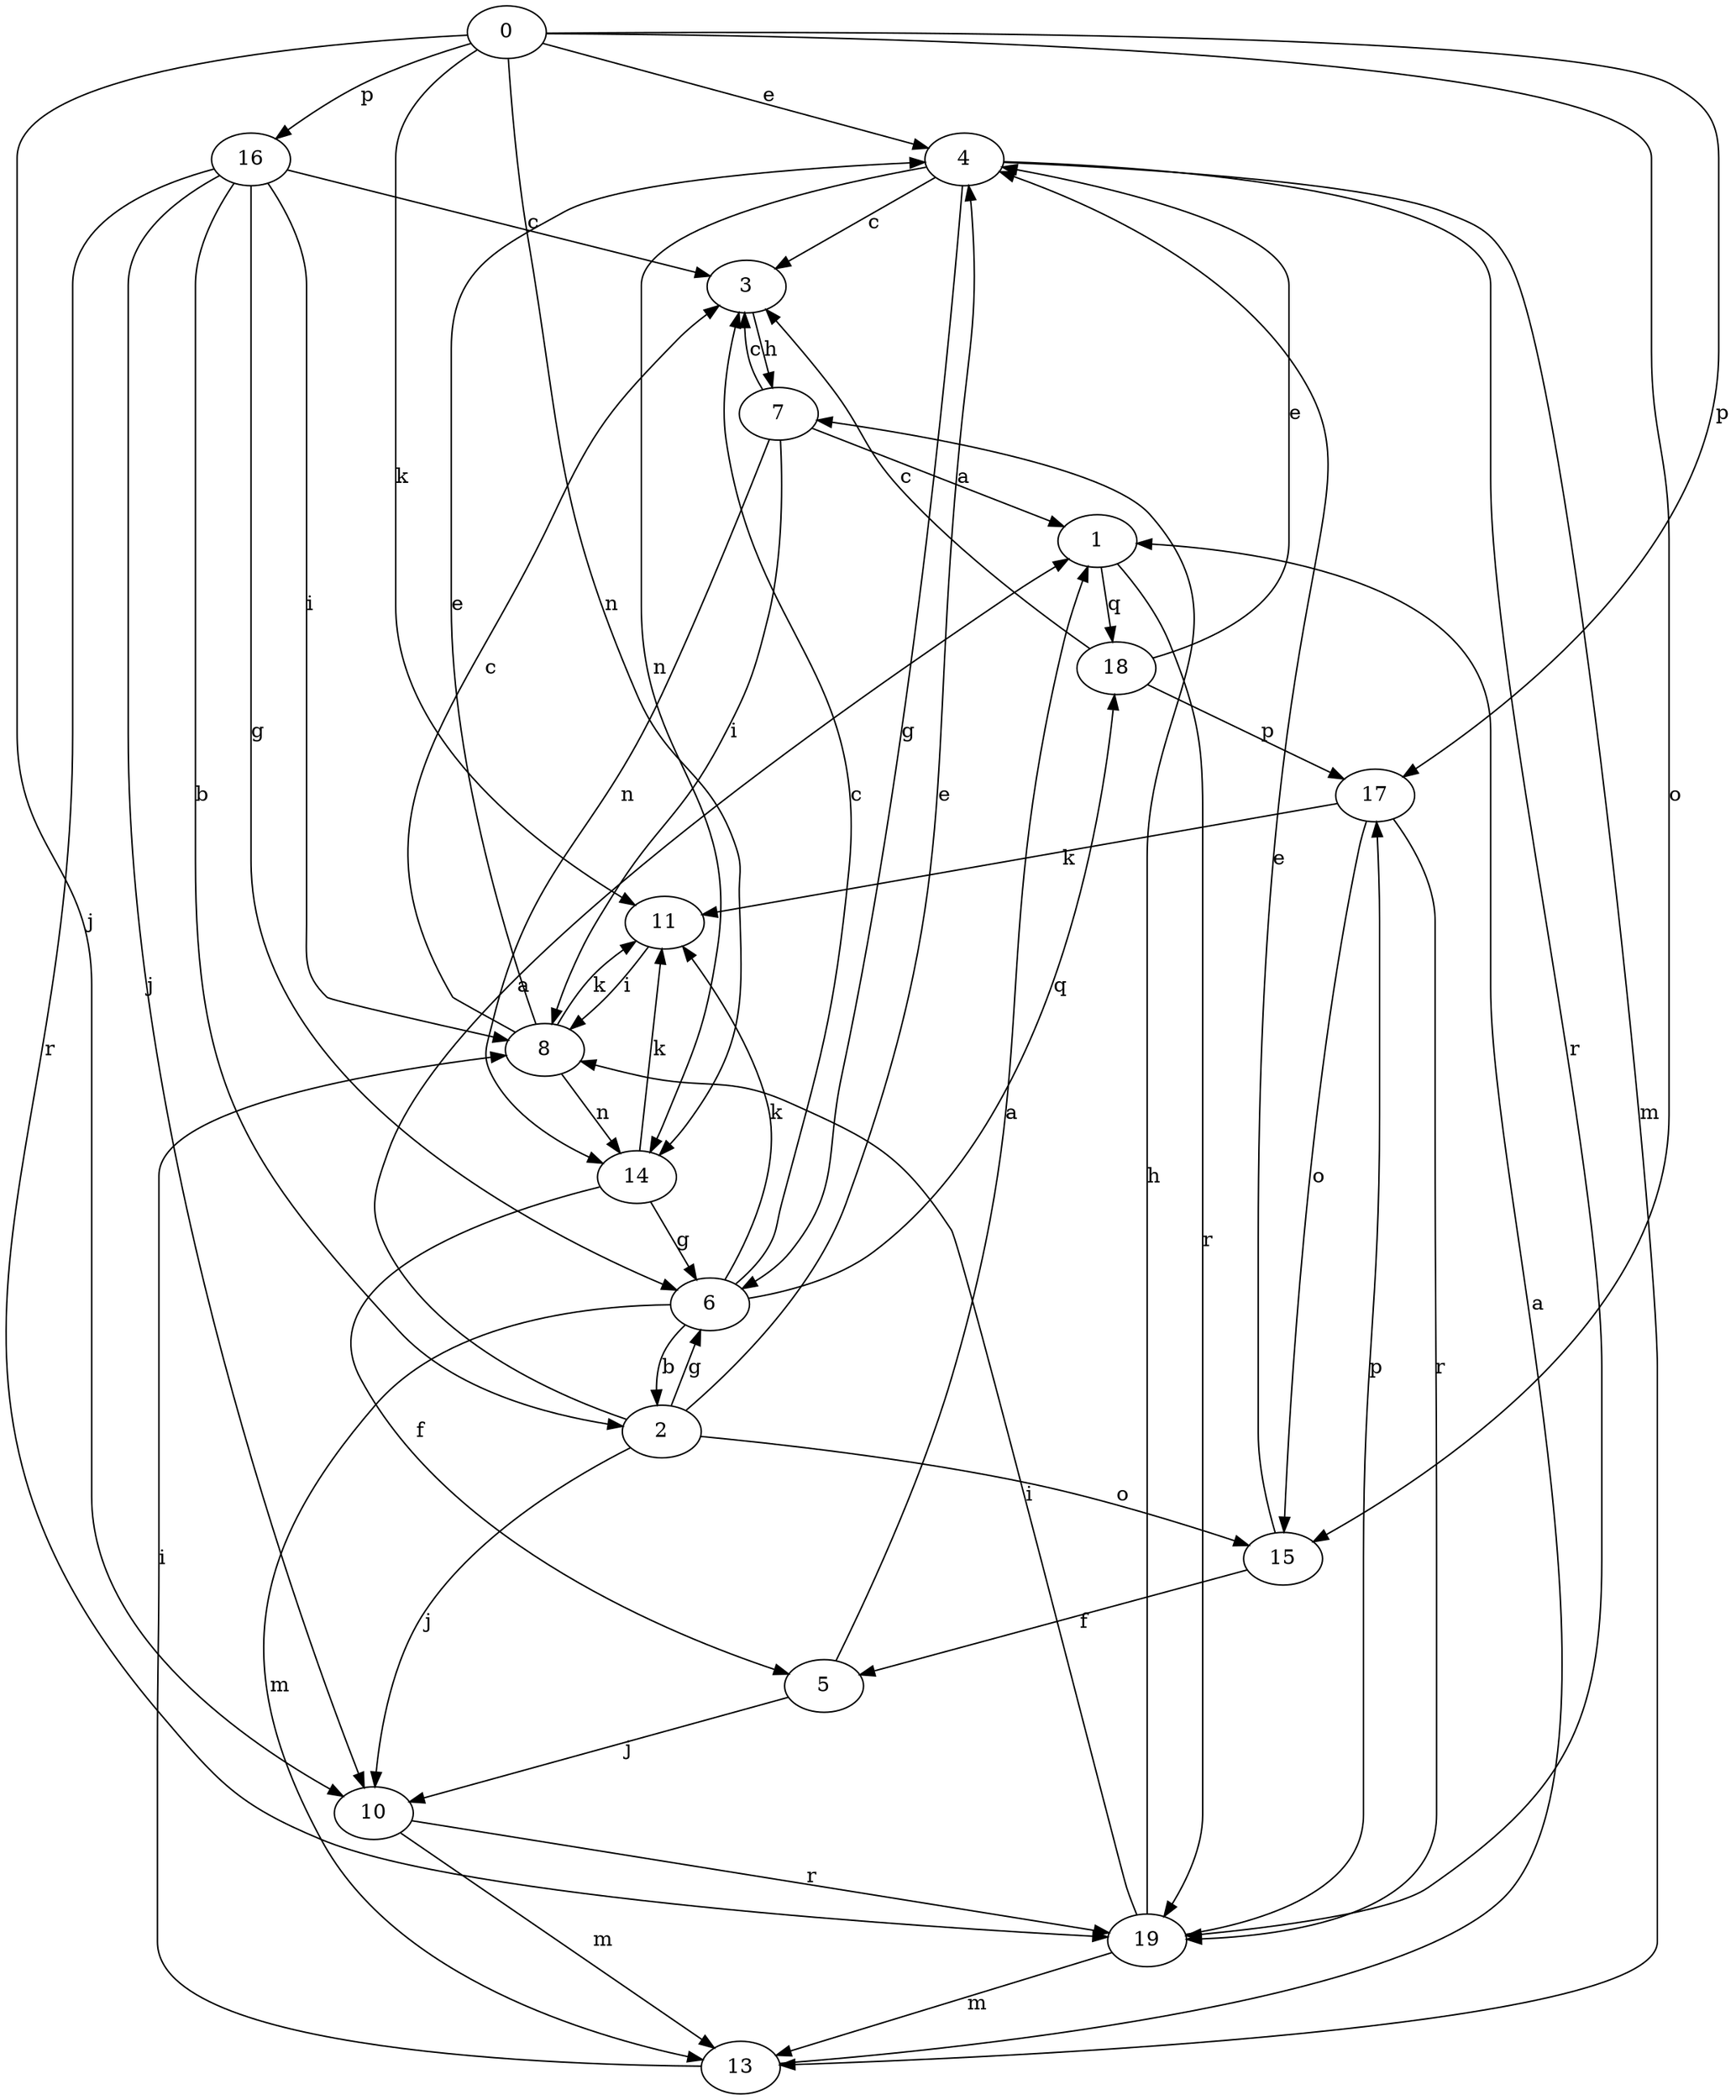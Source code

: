 strict digraph  {
0;
1;
2;
3;
4;
5;
6;
7;
8;
10;
11;
13;
14;
15;
16;
17;
18;
19;
0 -> 4  [label=e];
0 -> 10  [label=j];
0 -> 11  [label=k];
0 -> 14  [label=n];
0 -> 15  [label=o];
0 -> 16  [label=p];
0 -> 17  [label=p];
1 -> 18  [label=q];
1 -> 19  [label=r];
2 -> 1  [label=a];
2 -> 4  [label=e];
2 -> 6  [label=g];
2 -> 10  [label=j];
2 -> 15  [label=o];
3 -> 7  [label=h];
4 -> 3  [label=c];
4 -> 6  [label=g];
4 -> 13  [label=m];
4 -> 14  [label=n];
4 -> 19  [label=r];
5 -> 1  [label=a];
5 -> 10  [label=j];
6 -> 2  [label=b];
6 -> 3  [label=c];
6 -> 11  [label=k];
6 -> 13  [label=m];
6 -> 18  [label=q];
7 -> 1  [label=a];
7 -> 3  [label=c];
7 -> 8  [label=i];
7 -> 14  [label=n];
8 -> 3  [label=c];
8 -> 4  [label=e];
8 -> 11  [label=k];
8 -> 14  [label=n];
10 -> 13  [label=m];
10 -> 19  [label=r];
11 -> 8  [label=i];
13 -> 1  [label=a];
13 -> 8  [label=i];
14 -> 5  [label=f];
14 -> 6  [label=g];
14 -> 11  [label=k];
15 -> 4  [label=e];
15 -> 5  [label=f];
16 -> 2  [label=b];
16 -> 3  [label=c];
16 -> 6  [label=g];
16 -> 8  [label=i];
16 -> 10  [label=j];
16 -> 19  [label=r];
17 -> 11  [label=k];
17 -> 15  [label=o];
17 -> 19  [label=r];
18 -> 3  [label=c];
18 -> 4  [label=e];
18 -> 17  [label=p];
19 -> 7  [label=h];
19 -> 8  [label=i];
19 -> 13  [label=m];
19 -> 17  [label=p];
}
